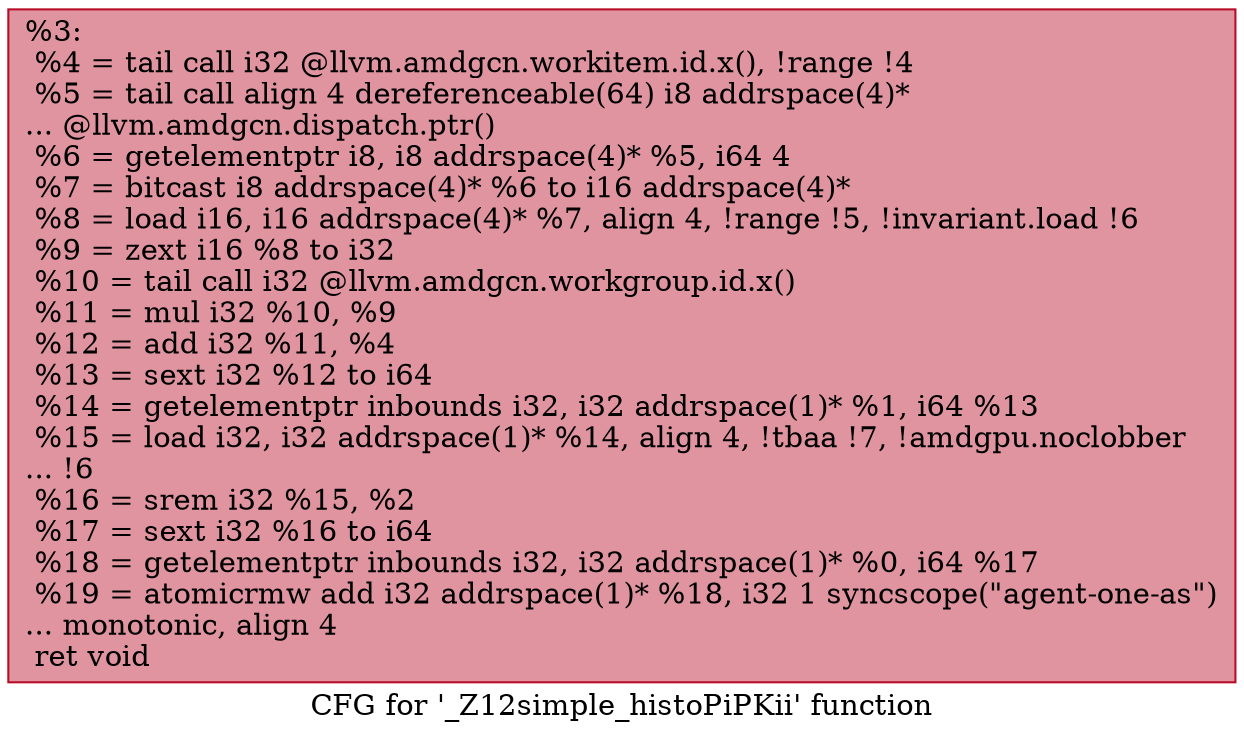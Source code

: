 digraph "CFG for '_Z12simple_histoPiPKii' function" {
	label="CFG for '_Z12simple_histoPiPKii' function";

	Node0x5dd0f30 [shape=record,color="#b70d28ff", style=filled, fillcolor="#b70d2870",label="{%3:\l  %4 = tail call i32 @llvm.amdgcn.workitem.id.x(), !range !4\l  %5 = tail call align 4 dereferenceable(64) i8 addrspace(4)*\l... @llvm.amdgcn.dispatch.ptr()\l  %6 = getelementptr i8, i8 addrspace(4)* %5, i64 4\l  %7 = bitcast i8 addrspace(4)* %6 to i16 addrspace(4)*\l  %8 = load i16, i16 addrspace(4)* %7, align 4, !range !5, !invariant.load !6\l  %9 = zext i16 %8 to i32\l  %10 = tail call i32 @llvm.amdgcn.workgroup.id.x()\l  %11 = mul i32 %10, %9\l  %12 = add i32 %11, %4\l  %13 = sext i32 %12 to i64\l  %14 = getelementptr inbounds i32, i32 addrspace(1)* %1, i64 %13\l  %15 = load i32, i32 addrspace(1)* %14, align 4, !tbaa !7, !amdgpu.noclobber\l... !6\l  %16 = srem i32 %15, %2\l  %17 = sext i32 %16 to i64\l  %18 = getelementptr inbounds i32, i32 addrspace(1)* %0, i64 %17\l  %19 = atomicrmw add i32 addrspace(1)* %18, i32 1 syncscope(\"agent-one-as\")\l... monotonic, align 4\l  ret void\l}"];
}
